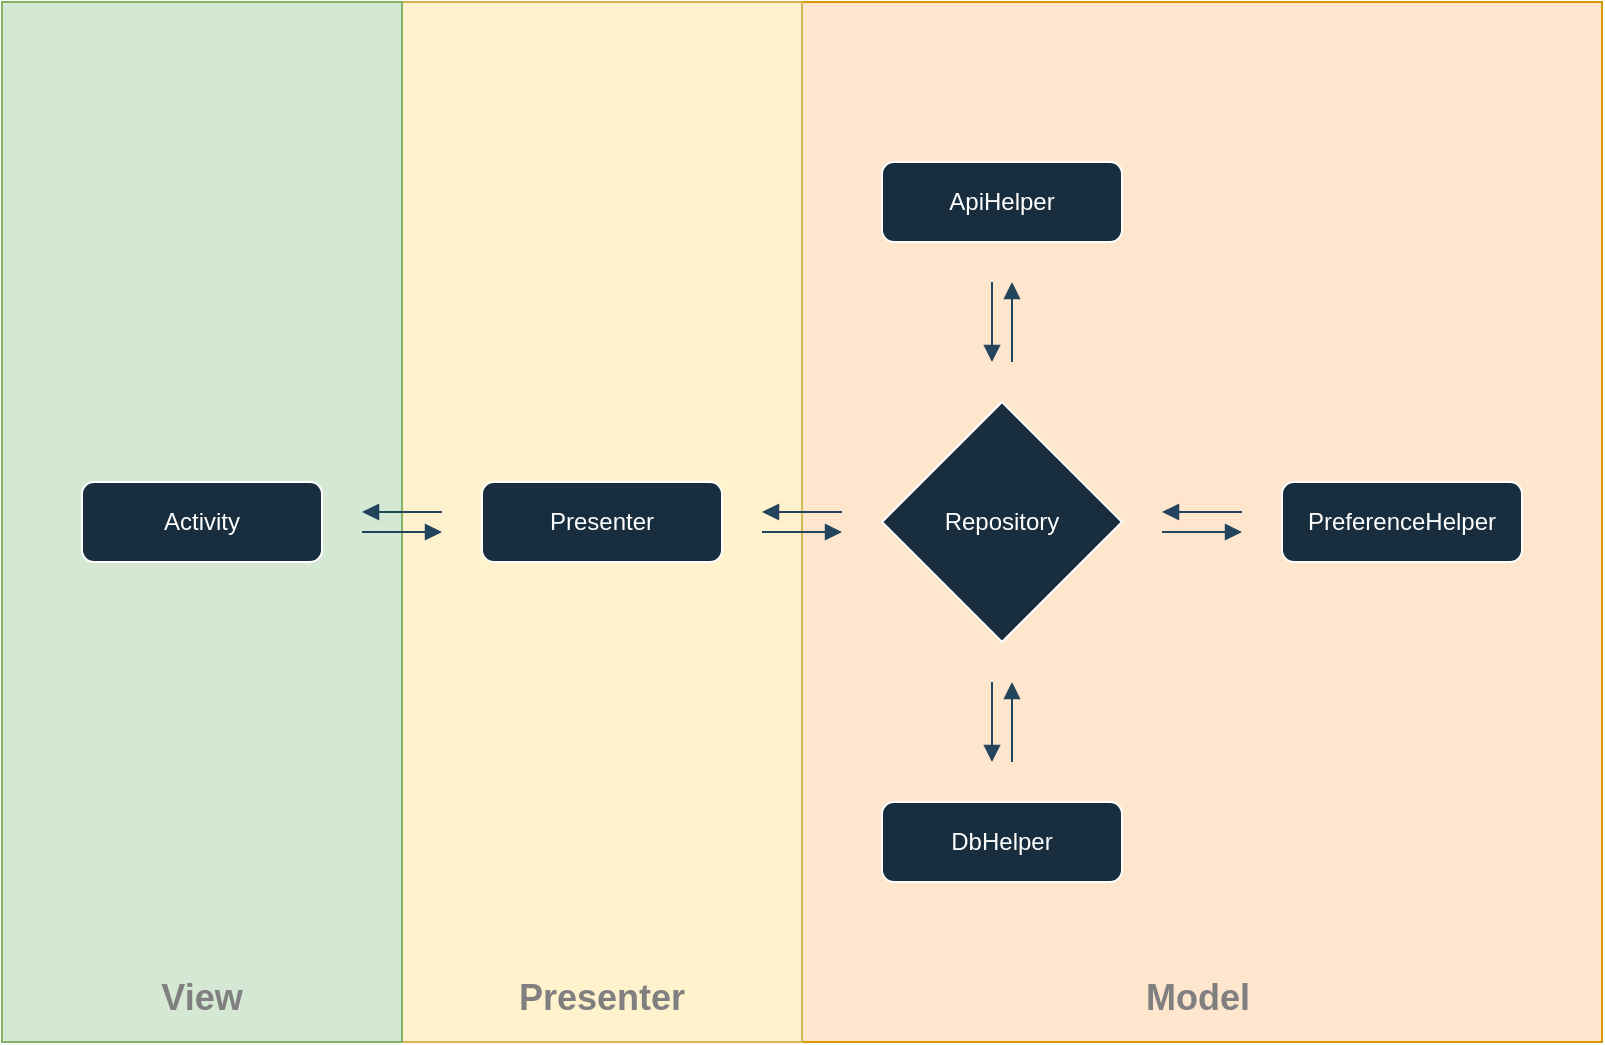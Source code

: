 <mxfile version="14.5.1" type="device"><diagram id="C5RBs43oDa-KdzZeNtuy" name="Page-1"><mxGraphModel dx="1422" dy="831" grid="0" gridSize="10" guides="1" tooltips="1" connect="1" arrows="1" fold="1" page="1" pageScale="1" pageWidth="827" pageHeight="1169" background="none" math="0" shadow="0"><root><mxCell id="WIyWlLk6GJQsqaUBKTNV-0"/><mxCell id="WIyWlLk6GJQsqaUBKTNV-1" parent="WIyWlLk6GJQsqaUBKTNV-0"/><mxCell id="VrOa8WFuK8QlEcVBZhPi-4" value="" style="group" vertex="1" connectable="0" parent="WIyWlLk6GJQsqaUBKTNV-1"><mxGeometry x="15" y="80" width="800" height="520" as="geometry"/></mxCell><mxCell id="j-PlaTUvzzCzmfx5eDQh-21" value="" style="rounded=0;whiteSpace=wrap;html=1;sketch=0;strokeColor=#d79b00;fillColor=#ffe6cc;" parent="VrOa8WFuK8QlEcVBZhPi-4" vertex="1"><mxGeometry x="400" width="400" height="520" as="geometry"/></mxCell><mxCell id="j-PlaTUvzzCzmfx5eDQh-20" value="" style="rounded=0;whiteSpace=wrap;html=1;sketch=0;strokeColor=#d6b656;fillColor=#fff2cc;" parent="VrOa8WFuK8QlEcVBZhPi-4" vertex="1"><mxGeometry x="200" width="200" height="520" as="geometry"/></mxCell><mxCell id="j-PlaTUvzzCzmfx5eDQh-19" value="" style="rounded=0;whiteSpace=wrap;html=1;sketch=0;strokeColor=#82b366;fillColor=#d5e8d4;" parent="VrOa8WFuK8QlEcVBZhPi-4" vertex="1"><mxGeometry width="200" height="520" as="geometry"/></mxCell><mxCell id="WIyWlLk6GJQsqaUBKTNV-3" value="&lt;div&gt;Activity&lt;/div&gt;" style="rounded=1;whiteSpace=wrap;html=1;fontSize=12;glass=0;strokeWidth=1;shadow=0;fillColor=#182E3E;strokeColor=#FFFFFF;fontColor=#FFFFFF;" parent="VrOa8WFuK8QlEcVBZhPi-4" vertex="1"><mxGeometry x="40" y="240" width="120" height="40" as="geometry"/></mxCell><mxCell id="WIyWlLk6GJQsqaUBKTNV-7" value="&lt;div&gt;Presenter&lt;/div&gt;" style="rounded=1;whiteSpace=wrap;html=1;fontSize=12;glass=0;strokeWidth=1;shadow=0;fillColor=#182E3E;strokeColor=#FFFFFF;fontColor=#FFFFFF;" parent="VrOa8WFuK8QlEcVBZhPi-4" vertex="1"><mxGeometry x="240" y="240" width="120" height="40" as="geometry"/></mxCell><mxCell id="j-PlaTUvzzCzmfx5eDQh-3" value="Repository" style="rhombus;whiteSpace=wrap;html=1;fillColor=#182E3E;strokeColor=#FFFFFF;fontColor=#FFFFFF;" parent="VrOa8WFuK8QlEcVBZhPi-4" vertex="1"><mxGeometry x="440" y="200" width="120" height="120" as="geometry"/></mxCell><mxCell id="j-PlaTUvzzCzmfx5eDQh-4" value="ApiHelper" style="rounded=1;whiteSpace=wrap;html=1;fontSize=12;glass=0;strokeWidth=1;shadow=0;fillColor=#182E3E;strokeColor=#FFFFFF;fontColor=#FFFFFF;" parent="VrOa8WFuK8QlEcVBZhPi-4" vertex="1"><mxGeometry x="440" y="80" width="120" height="40" as="geometry"/></mxCell><mxCell id="j-PlaTUvzzCzmfx5eDQh-5" value="DbHelper" style="rounded=1;whiteSpace=wrap;html=1;fontSize=12;glass=0;strokeWidth=1;shadow=0;fillColor=#182E3E;strokeColor=#FFFFFF;fontColor=#FFFFFF;" parent="VrOa8WFuK8QlEcVBZhPi-4" vertex="1"><mxGeometry x="440" y="400" width="120" height="40" as="geometry"/></mxCell><mxCell id="j-PlaTUvzzCzmfx5eDQh-9" value="" style="group;fontColor=#FFFFFF;" parent="VrOa8WFuK8QlEcVBZhPi-4" vertex="1" connectable="0"><mxGeometry x="495" y="140" width="10" height="40" as="geometry"/></mxCell><mxCell id="j-PlaTUvzzCzmfx5eDQh-7" value="" style="endArrow=none;html=1;endFill=0;startArrow=block;startFill=1;strokeColor=#23445D;labelBackgroundColor=#FCE7CD;" parent="j-PlaTUvzzCzmfx5eDQh-9" edge="1"><mxGeometry width="50" height="50" relative="1" as="geometry"><mxPoint y="40" as="sourcePoint"/><mxPoint as="targetPoint"/></mxGeometry></mxCell><mxCell id="j-PlaTUvzzCzmfx5eDQh-8" value="" style="endArrow=block;html=1;endFill=1;strokeColor=#23445D;labelBackgroundColor=#FCE7CD;" parent="j-PlaTUvzzCzmfx5eDQh-9" edge="1"><mxGeometry width="50" height="50" relative="1" as="geometry"><mxPoint x="10" y="40" as="sourcePoint"/><mxPoint x="10" as="targetPoint"/></mxGeometry></mxCell><mxCell id="j-PlaTUvzzCzmfx5eDQh-10" value="" style="group;fontColor=#FFFFFF;" parent="VrOa8WFuK8QlEcVBZhPi-4" vertex="1" connectable="0"><mxGeometry x="495" y="340" width="10" height="40" as="geometry"/></mxCell><mxCell id="j-PlaTUvzzCzmfx5eDQh-11" value="" style="endArrow=none;html=1;endFill=0;startArrow=block;startFill=1;strokeColor=#23445D;labelBackgroundColor=#FCE7CD;" parent="j-PlaTUvzzCzmfx5eDQh-10" edge="1"><mxGeometry width="50" height="50" relative="1" as="geometry"><mxPoint y="40" as="sourcePoint"/><mxPoint as="targetPoint"/></mxGeometry></mxCell><mxCell id="j-PlaTUvzzCzmfx5eDQh-12" value="" style="endArrow=block;html=1;endFill=1;strokeColor=#23445D;labelBackgroundColor=#FCE7CD;" parent="j-PlaTUvzzCzmfx5eDQh-10" edge="1"><mxGeometry width="50" height="50" relative="1" as="geometry"><mxPoint x="10" y="40" as="sourcePoint"/><mxPoint x="10" as="targetPoint"/></mxGeometry></mxCell><mxCell id="j-PlaTUvzzCzmfx5eDQh-13" value="" style="group;rotation=90;fontColor=#FFFFFF;" parent="VrOa8WFuK8QlEcVBZhPi-4" vertex="1" connectable="0"><mxGeometry x="395" y="240" width="10" height="40" as="geometry"/></mxCell><mxCell id="j-PlaTUvzzCzmfx5eDQh-14" value="" style="endArrow=none;html=1;endFill=0;startArrow=block;startFill=1;strokeColor=#23445D;labelBackgroundColor=#FCE7CD;" parent="j-PlaTUvzzCzmfx5eDQh-13" edge="1"><mxGeometry width="50" height="50" relative="1" as="geometry"><mxPoint x="-15" y="15" as="sourcePoint"/><mxPoint x="25" y="15" as="targetPoint"/></mxGeometry></mxCell><mxCell id="j-PlaTUvzzCzmfx5eDQh-15" value="" style="endArrow=block;html=1;endFill=1;strokeColor=#23445D;labelBackgroundColor=#FCE7CD;" parent="j-PlaTUvzzCzmfx5eDQh-13" edge="1"><mxGeometry width="50" height="50" relative="1" as="geometry"><mxPoint x="-15" y="25" as="sourcePoint"/><mxPoint x="25" y="25" as="targetPoint"/></mxGeometry></mxCell><mxCell id="j-PlaTUvzzCzmfx5eDQh-16" value="" style="group;rotation=90;fontColor=#FFFFFF;" parent="VrOa8WFuK8QlEcVBZhPi-4" vertex="1" connectable="0"><mxGeometry x="195" y="240" width="10" height="40" as="geometry"/></mxCell><mxCell id="j-PlaTUvzzCzmfx5eDQh-17" value="" style="endArrow=none;html=1;endFill=0;startArrow=block;startFill=1;strokeColor=#23445D;labelBackgroundColor=#FCE7CD;" parent="j-PlaTUvzzCzmfx5eDQh-16" edge="1"><mxGeometry width="50" height="50" relative="1" as="geometry"><mxPoint x="-15" y="15" as="sourcePoint"/><mxPoint x="25" y="15" as="targetPoint"/></mxGeometry></mxCell><mxCell id="j-PlaTUvzzCzmfx5eDQh-18" value="" style="endArrow=block;html=1;endFill=1;strokeColor=#23445D;labelBackgroundColor=#FCE7CD;" parent="j-PlaTUvzzCzmfx5eDQh-16" edge="1"><mxGeometry width="50" height="50" relative="1" as="geometry"><mxPoint x="-15" y="25" as="sourcePoint"/><mxPoint x="25" y="25" as="targetPoint"/></mxGeometry></mxCell><mxCell id="j-PlaTUvzzCzmfx5eDQh-22" value="" style="group;rotation=90;fontColor=#FFFFFF;" parent="VrOa8WFuK8QlEcVBZhPi-4" vertex="1" connectable="0"><mxGeometry x="595" y="240" width="10" height="40" as="geometry"/></mxCell><mxCell id="j-PlaTUvzzCzmfx5eDQh-23" value="" style="endArrow=none;html=1;endFill=0;startArrow=block;startFill=1;strokeColor=#23445D;labelBackgroundColor=#FCE7CD;" parent="j-PlaTUvzzCzmfx5eDQh-22" edge="1"><mxGeometry width="50" height="50" relative="1" as="geometry"><mxPoint x="-15" y="15" as="sourcePoint"/><mxPoint x="25" y="15" as="targetPoint"/></mxGeometry></mxCell><mxCell id="j-PlaTUvzzCzmfx5eDQh-24" value="" style="endArrow=block;html=1;endFill=1;strokeColor=#23445D;labelBackgroundColor=#FCE7CD;" parent="j-PlaTUvzzCzmfx5eDQh-22" edge="1"><mxGeometry width="50" height="50" relative="1" as="geometry"><mxPoint x="-15" y="25" as="sourcePoint"/><mxPoint x="25" y="25" as="targetPoint"/></mxGeometry></mxCell><mxCell id="j-PlaTUvzzCzmfx5eDQh-25" value="PreferenceHelper" style="rounded=1;whiteSpace=wrap;html=1;fontSize=12;glass=0;strokeWidth=1;shadow=0;fillColor=#182E3E;strokeColor=#FFFFFF;fontColor=#FFFFFF;" parent="VrOa8WFuK8QlEcVBZhPi-4" vertex="1"><mxGeometry x="640" y="240" width="120" height="40" as="geometry"/></mxCell><mxCell id="VrOa8WFuK8QlEcVBZhPi-0" value="&lt;div style=&quot;font-size: 18px;&quot;&gt;View&lt;/div&gt;" style="rounded=0;whiteSpace=wrap;html=1;fillColor=none;strokeColor=none;fontSize=18;fontStyle=1;fontColor=#808080;" vertex="1" parent="VrOa8WFuK8QlEcVBZhPi-4"><mxGeometry x="40" y="475" width="120" height="45" as="geometry"/></mxCell><mxCell id="VrOa8WFuK8QlEcVBZhPi-2" value="Presenter" style="rounded=0;whiteSpace=wrap;html=1;fillColor=none;strokeColor=none;fontSize=18;fontStyle=1;fontColor=#808080;" vertex="1" parent="VrOa8WFuK8QlEcVBZhPi-4"><mxGeometry x="240" y="475" width="120" height="45" as="geometry"/></mxCell><mxCell id="VrOa8WFuK8QlEcVBZhPi-3" value="Model" style="rounded=0;whiteSpace=wrap;html=1;fillColor=none;strokeColor=none;fontSize=18;fontStyle=1;fontColor=#808080;" vertex="1" parent="VrOa8WFuK8QlEcVBZhPi-4"><mxGeometry x="538" y="475" width="120" height="45" as="geometry"/></mxCell></root></mxGraphModel></diagram></mxfile>